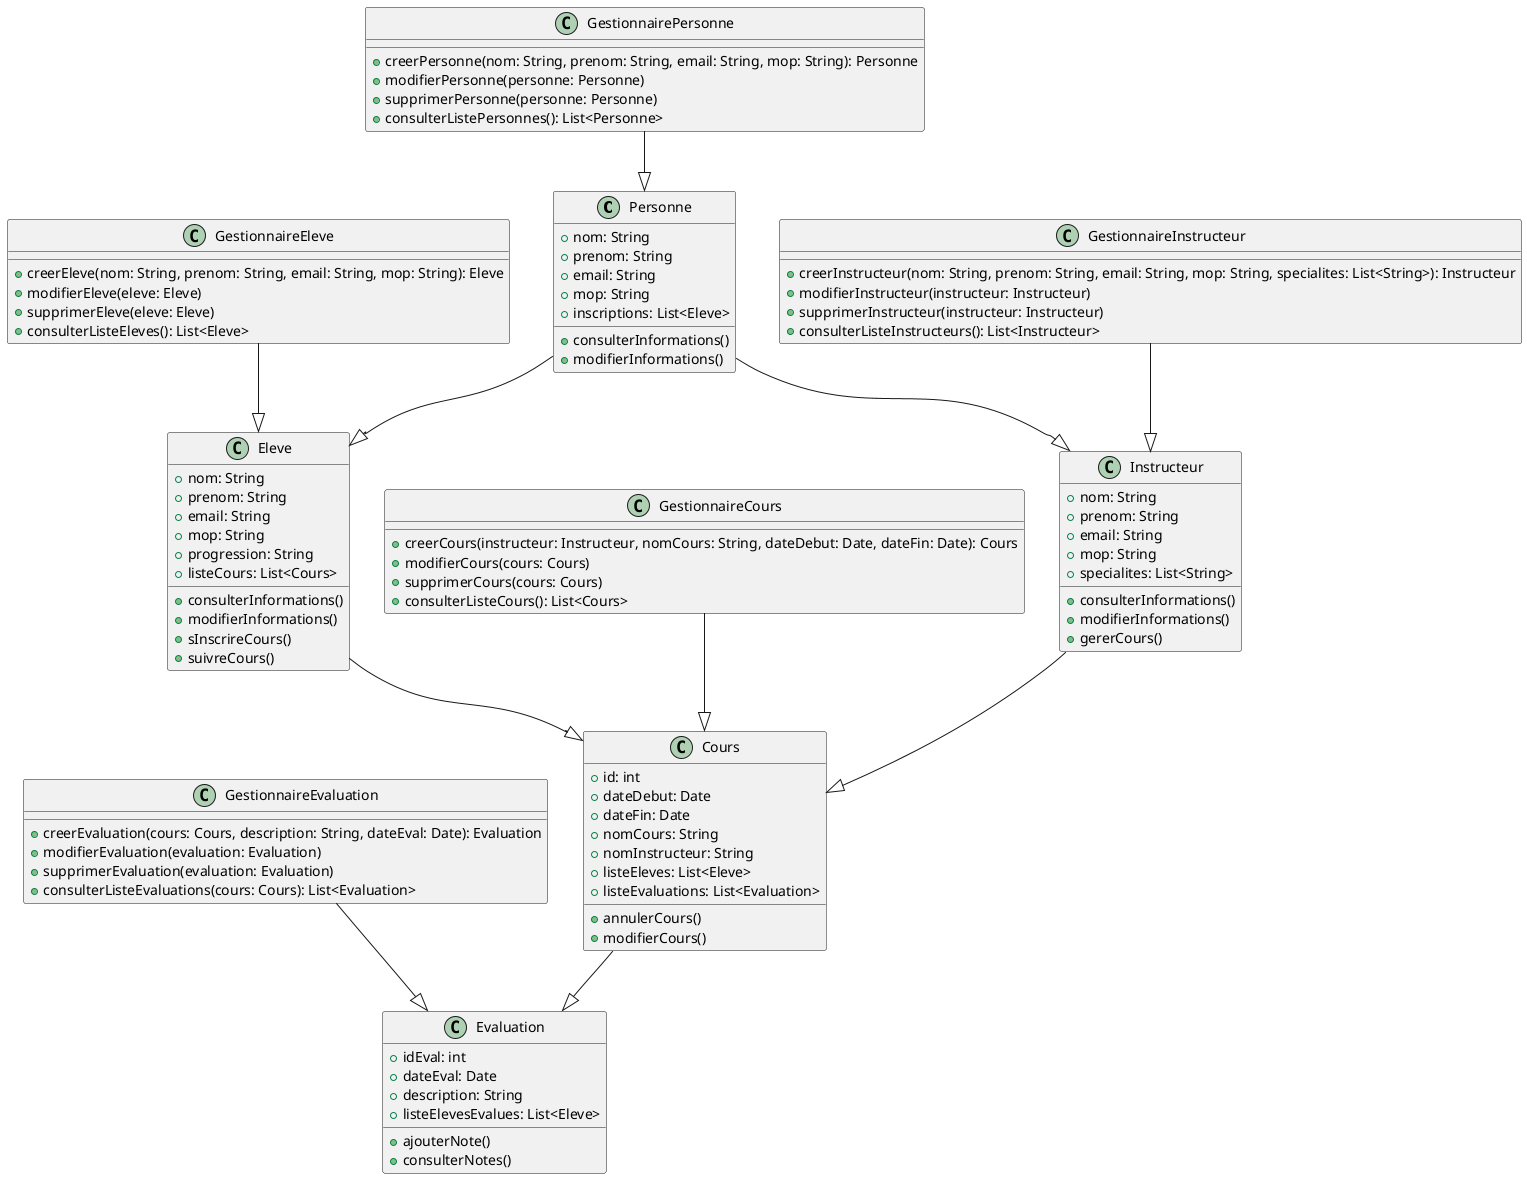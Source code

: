 @startuml

class Personne {
    + nom: String
    + prenom: String
    + email: String
    + mop: String
    + inscriptions: List<Eleve>

    + consulterInformations()
    + modifierInformations()
}

class Instructeur {
    + nom: String
    + prenom: String
    + email: String
    + mop: String
    + specialites: List<String>

    + consulterInformations()
    + modifierInformations()
    + gererCours()
}

class Eleve {
    + nom: String
    + prenom: String
    + email: String
    + mop: String
    + progression: String
    + listeCours: List<Cours>

    + consulterInformations()
    + modifierInformations()
    + sInscrireCours()
    + suivreCours()
}

class Cours {
    + id: int
    + dateDebut: Date
    + dateFin: Date
    + nomCours: String
    + nomInstructeur: String
    + listeEleves: List<Eleve>
    + listeEvaluations: List<Evaluation>

    + annulerCours()
    + modifierCours()
}

class Evaluation {
    + idEval: int
    + dateEval: Date
    + description: String
    + listeElevesEvalues: List<Eleve>

    + ajouterNote()
    + consulterNotes()
}

class GestionnairePersonne {
    + creerPersonne(nom: String, prenom: String, email: String, mop: String): Personne
    + modifierPersonne(personne: Personne)
    + supprimerPersonne(personne: Personne)
    + consulterListePersonnes(): List<Personne>
}

class GestionnaireInstructeur {
    + creerInstructeur(nom: String, prenom: String, email: String, mop: String, specialites: List<String>): Instructeur
    + modifierInstructeur(instructeur: Instructeur)
    + supprimerInstructeur(instructeur: Instructeur)
    + consulterListeInstructeurs(): List<Instructeur>
}

class GestionnaireEleve {
    + creerEleve(nom: String, prenom: String, email: String, mop: String): Eleve
    + modifierEleve(eleve: Eleve)
    + supprimerEleve(eleve: Eleve)
    + consulterListeEleves(): List<Eleve>
}

class GestionnaireCours {
    + creerCours(instructeur: Instructeur, nomCours: String, dateDebut: Date, dateFin: Date): Cours
    + modifierCours(cours: Cours)
    + supprimerCours(cours: Cours)
    + consulterListeCours(): List<Cours>
}

class GestionnaireEvaluation {
    + creerEvaluation(cours: Cours, description: String, dateEval: Date): Evaluation
    + modifierEvaluation(evaluation: Evaluation)
    + supprimerEvaluation(evaluation: Evaluation)
    + consulterListeEvaluations(cours: Cours): List<Evaluation>
}

Personne --|> Eleve
Personne --|> Instructeur

Instructeur --|> Cours

Eleve --|> Cours

Cours --|> Evaluation

GestionnairePersonne --|> Personne
GestionnaireInstructeur --|> Instructeur
GestionnaireEleve --|> Eleve
GestionnaireCours --|> Cours
GestionnaireEvaluation --|> Evaluation

@enduml
